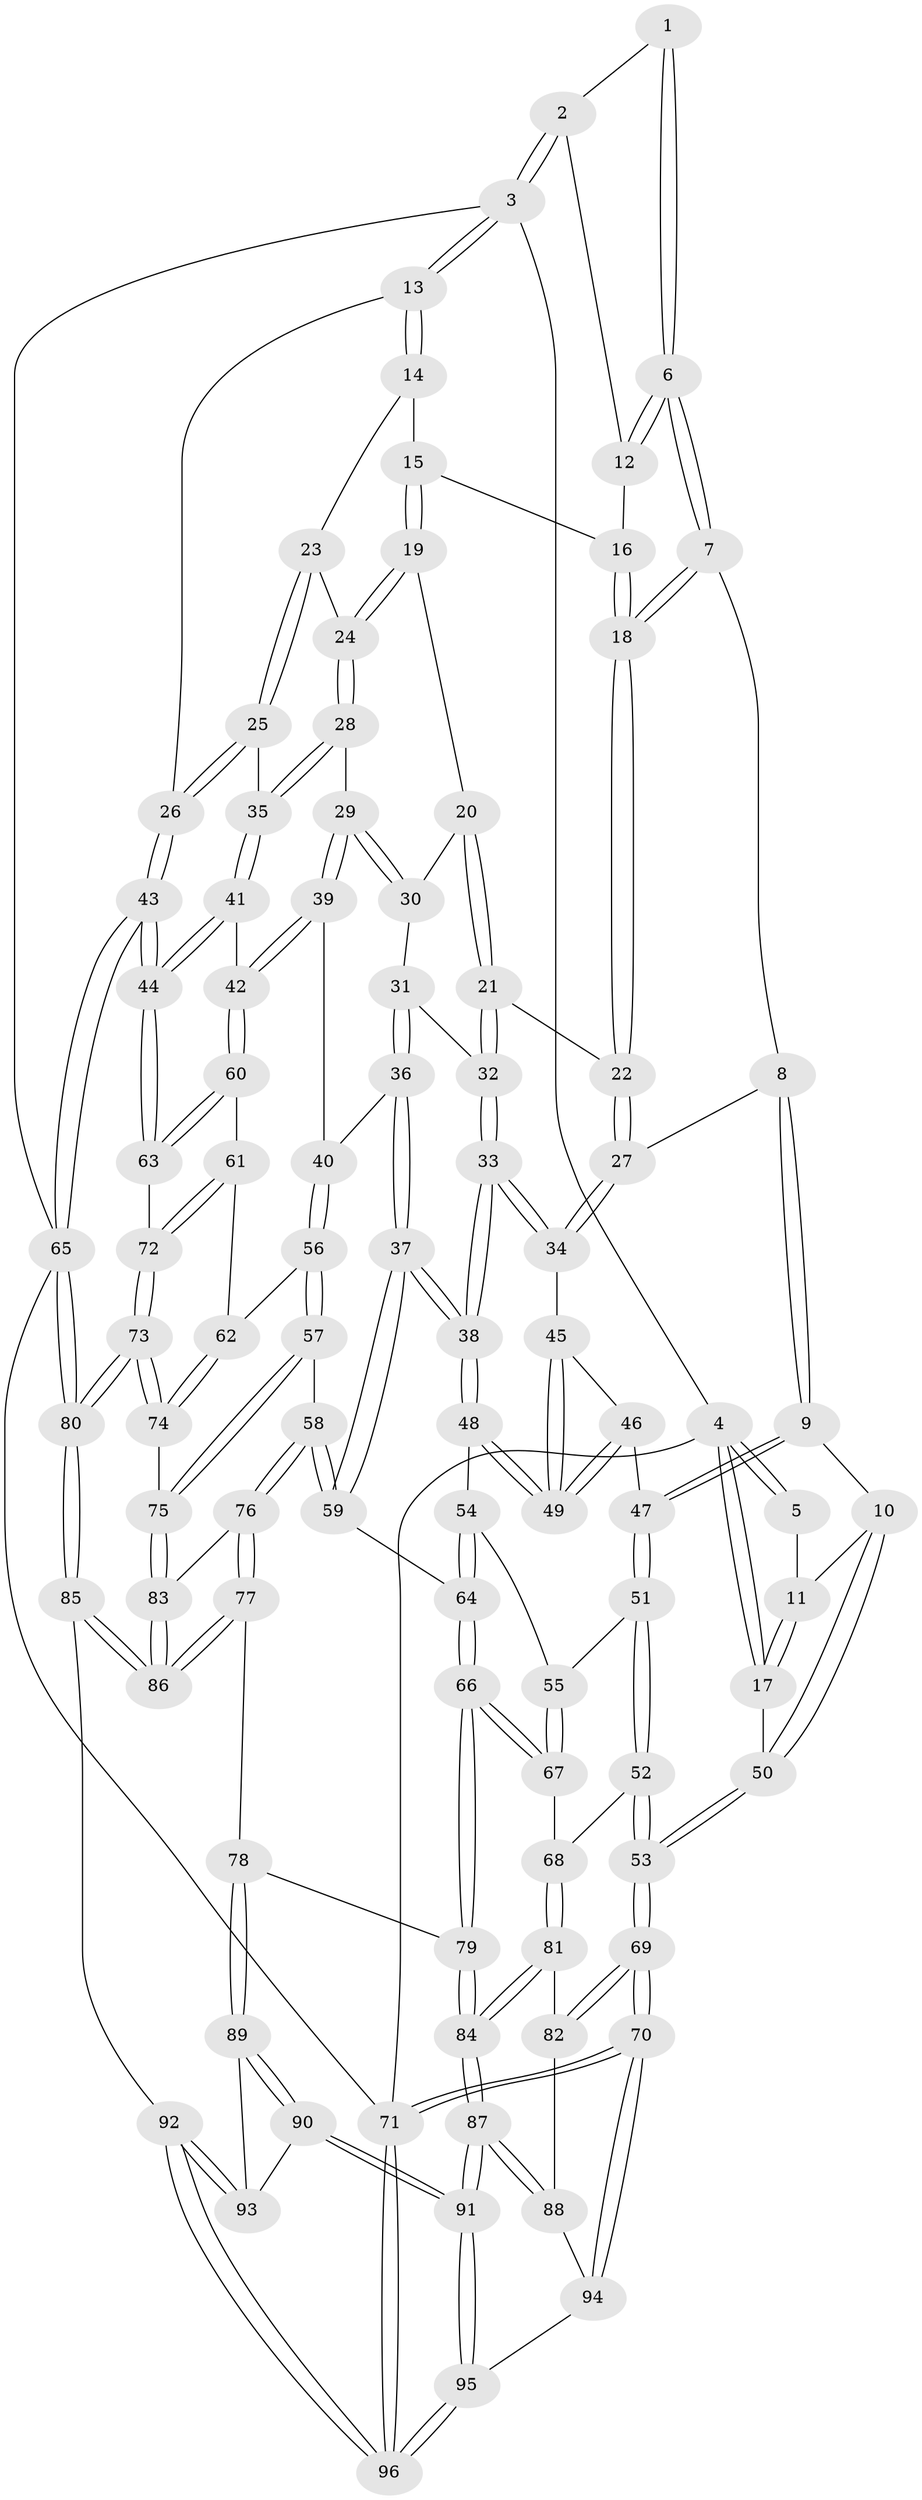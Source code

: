 // coarse degree distribution, {3: 0.18518518518518517, 5: 0.3333333333333333, 6: 0.12962962962962962, 4: 0.35185185185185186}
// Generated by graph-tools (version 1.1) at 2025/42/03/06/25 10:42:27]
// undirected, 96 vertices, 237 edges
graph export_dot {
graph [start="1"]
  node [color=gray90,style=filled];
  1 [pos="+0.37037691990012567+0"];
  2 [pos="+0.8588498833047645+0"];
  3 [pos="+1+0"];
  4 [pos="+0+0"];
  5 [pos="+0.23274611283763055+0"];
  6 [pos="+0.41896691166442174+0.008077619347673497"];
  7 [pos="+0.43012733291194255+0.08781009635082032"];
  8 [pos="+0.3722433763331327+0.17325877493445377"];
  9 [pos="+0.1740052924160376+0.290025474588308"];
  10 [pos="+0.16628812197900755+0.28835524984509103"];
  11 [pos="+0.16276278203904307+0.10934737221298413"];
  12 [pos="+0.7422236479543085+0.06342026626604383"];
  13 [pos="+1+0"];
  14 [pos="+0.8484458678112865+0.1837178113966776"];
  15 [pos="+0.7447687875875089+0.10175056299121443"];
  16 [pos="+0.7391170873900889+0.09376119074821497"];
  17 [pos="+0+0.105467230865404"];
  18 [pos="+0.5679693886894825+0.19023671533315412"];
  19 [pos="+0.7278382868660134+0.23804482167513827"];
  20 [pos="+0.6488740155656609+0.2675850428564055"];
  21 [pos="+0.5940058998098029+0.25955252807956025"];
  22 [pos="+0.5858613142434823+0.2493174797000137"];
  23 [pos="+0.8484644325257438+0.19271383084286758"];
  24 [pos="+0.817736216372822+0.28772366596207694"];
  25 [pos="+1+0.30865922675995444"];
  26 [pos="+1+0.2840419975857484"];
  27 [pos="+0.4298560822088866+0.3574637928043151"];
  28 [pos="+0.8203767017817624+0.3109964390202535"];
  29 [pos="+0.7780539887794633+0.3500054474811223"];
  30 [pos="+0.7174092852367833+0.32163286852801687"];
  31 [pos="+0.6534674976731213+0.3745297643104902"];
  32 [pos="+0.5981099123862825+0.32693235910291646"];
  33 [pos="+0.503645922541656+0.5059022056896414"];
  34 [pos="+0.4270440644683851+0.3699526616634739"];
  35 [pos="+0.9112083304513121+0.34920264139477036"];
  36 [pos="+0.6929831822132659+0.4281640126577638"];
  37 [pos="+0.5108933179833667+0.5285575161912538"];
  38 [pos="+0.504886629039755+0.5158054065889873"];
  39 [pos="+0.7554014046162947+0.41657142752483206"];
  40 [pos="+0.7115292891615868+0.43032968841273533"];
  41 [pos="+0.9001037214816833+0.42336893636886697"];
  42 [pos="+0.8222340646086683+0.4891785720866359"];
  43 [pos="+1+0.5951010375995707"];
  44 [pos="+1+0.5847423745944967"];
  45 [pos="+0.40099442837040433+0.37202975781763187"];
  46 [pos="+0.21756772260287754+0.33571340229999636"];
  47 [pos="+0.2019606011572247+0.32330171484059117"];
  48 [pos="+0.29968808370400857+0.47769814278432393"];
  49 [pos="+0.2981959453337679+0.471724399728392"];
  50 [pos="+0+0.35690963181247704"];
  51 [pos="+0.19304890710302844+0.5304755744300449"];
  52 [pos="+0.07208082459126233+0.6027157901862967"];
  53 [pos="+0+0.5643264487962859"];
  54 [pos="+0.28016101372221863+0.5135024841602045"];
  55 [pos="+0.27311226842923897+0.524853312483779"];
  56 [pos="+0.699335844882784+0.6093472552796388"];
  57 [pos="+0.6933109274751302+0.6127428257878895"];
  58 [pos="+0.6135886370387162+0.6403042870301698"];
  59 [pos="+0.5157906473657681+0.5709362896850949"];
  60 [pos="+0.8224345695381858+0.4907990186302858"];
  61 [pos="+0.789252836101465+0.5803561284680081"];
  62 [pos="+0.7652201522633544+0.5939614947378208"];
  63 [pos="+1+0.5862466652112267"];
  64 [pos="+0.4779108000026871+0.5993905214795098"];
  65 [pos="+1+1"];
  66 [pos="+0.3509240357391016+0.7000711734183541"];
  67 [pos="+0.33335115903281637+0.6904415499059393"];
  68 [pos="+0.17154681441768566+0.6743607174742573"];
  69 [pos="+0+0.6981446007610014"];
  70 [pos="+0+1"];
  71 [pos="+0+1"];
  72 [pos="+0.9086091758719297+0.6341274112848032"];
  73 [pos="+0.8444103712602944+0.7546602775288561"];
  74 [pos="+0.8439335510358813+0.7543416864313369"];
  75 [pos="+0.7982609897115365+0.7405108321099154"];
  76 [pos="+0.6148282894917145+0.6500638007122833"];
  77 [pos="+0.4895054814358456+0.8155635948581192"];
  78 [pos="+0.44393164443588007+0.8341955933252959"];
  79 [pos="+0.3588516037128055+0.7742276382114618"];
  80 [pos="+1+1"];
  81 [pos="+0.15706332897034447+0.7885718390379143"];
  82 [pos="+0.11373058424009576+0.8480349169169108"];
  83 [pos="+0.6530063722154861+0.7528918633330761"];
  84 [pos="+0.3086585987577335+0.8326078806715392"];
  85 [pos="+0.7956855793918755+1"];
  86 [pos="+0.6572319951678187+0.8333460528508916"];
  87 [pos="+0.23777139855780352+0.9792128383071733"];
  88 [pos="+0.13177837383226865+0.8953083339552782"];
  89 [pos="+0.4618210511562565+0.8848149794511301"];
  90 [pos="+0.2721342215083196+0.9901247164903335"];
  91 [pos="+0.24228901996425772+1"];
  92 [pos="+0.6680901515453617+1"];
  93 [pos="+0.48271492169070135+0.9257825058705078"];
  94 [pos="+0.04422409527810048+0.9422069507294216"];
  95 [pos="+0.24695274809466577+1"];
  96 [pos="+0.25195171856700693+1"];
  1 -- 2;
  1 -- 6;
  1 -- 6;
  2 -- 3;
  2 -- 3;
  2 -- 12;
  3 -- 4;
  3 -- 13;
  3 -- 13;
  3 -- 65;
  4 -- 5;
  4 -- 5;
  4 -- 17;
  4 -- 17;
  4 -- 71;
  5 -- 11;
  6 -- 7;
  6 -- 7;
  6 -- 12;
  6 -- 12;
  7 -- 8;
  7 -- 18;
  7 -- 18;
  8 -- 9;
  8 -- 9;
  8 -- 27;
  9 -- 10;
  9 -- 47;
  9 -- 47;
  10 -- 11;
  10 -- 50;
  10 -- 50;
  11 -- 17;
  11 -- 17;
  12 -- 16;
  13 -- 14;
  13 -- 14;
  13 -- 26;
  14 -- 15;
  14 -- 23;
  15 -- 16;
  15 -- 19;
  15 -- 19;
  16 -- 18;
  16 -- 18;
  17 -- 50;
  18 -- 22;
  18 -- 22;
  19 -- 20;
  19 -- 24;
  19 -- 24;
  20 -- 21;
  20 -- 21;
  20 -- 30;
  21 -- 22;
  21 -- 32;
  21 -- 32;
  22 -- 27;
  22 -- 27;
  23 -- 24;
  23 -- 25;
  23 -- 25;
  24 -- 28;
  24 -- 28;
  25 -- 26;
  25 -- 26;
  25 -- 35;
  26 -- 43;
  26 -- 43;
  27 -- 34;
  27 -- 34;
  28 -- 29;
  28 -- 35;
  28 -- 35;
  29 -- 30;
  29 -- 30;
  29 -- 39;
  29 -- 39;
  30 -- 31;
  31 -- 32;
  31 -- 36;
  31 -- 36;
  32 -- 33;
  32 -- 33;
  33 -- 34;
  33 -- 34;
  33 -- 38;
  33 -- 38;
  34 -- 45;
  35 -- 41;
  35 -- 41;
  36 -- 37;
  36 -- 37;
  36 -- 40;
  37 -- 38;
  37 -- 38;
  37 -- 59;
  37 -- 59;
  38 -- 48;
  38 -- 48;
  39 -- 40;
  39 -- 42;
  39 -- 42;
  40 -- 56;
  40 -- 56;
  41 -- 42;
  41 -- 44;
  41 -- 44;
  42 -- 60;
  42 -- 60;
  43 -- 44;
  43 -- 44;
  43 -- 65;
  43 -- 65;
  44 -- 63;
  44 -- 63;
  45 -- 46;
  45 -- 49;
  45 -- 49;
  46 -- 47;
  46 -- 49;
  46 -- 49;
  47 -- 51;
  47 -- 51;
  48 -- 49;
  48 -- 49;
  48 -- 54;
  50 -- 53;
  50 -- 53;
  51 -- 52;
  51 -- 52;
  51 -- 55;
  52 -- 53;
  52 -- 53;
  52 -- 68;
  53 -- 69;
  53 -- 69;
  54 -- 55;
  54 -- 64;
  54 -- 64;
  55 -- 67;
  55 -- 67;
  56 -- 57;
  56 -- 57;
  56 -- 62;
  57 -- 58;
  57 -- 75;
  57 -- 75;
  58 -- 59;
  58 -- 59;
  58 -- 76;
  58 -- 76;
  59 -- 64;
  60 -- 61;
  60 -- 63;
  60 -- 63;
  61 -- 62;
  61 -- 72;
  61 -- 72;
  62 -- 74;
  62 -- 74;
  63 -- 72;
  64 -- 66;
  64 -- 66;
  65 -- 80;
  65 -- 80;
  65 -- 71;
  66 -- 67;
  66 -- 67;
  66 -- 79;
  66 -- 79;
  67 -- 68;
  68 -- 81;
  68 -- 81;
  69 -- 70;
  69 -- 70;
  69 -- 82;
  69 -- 82;
  70 -- 71;
  70 -- 71;
  70 -- 94;
  70 -- 94;
  71 -- 96;
  71 -- 96;
  72 -- 73;
  72 -- 73;
  73 -- 74;
  73 -- 74;
  73 -- 80;
  73 -- 80;
  74 -- 75;
  75 -- 83;
  75 -- 83;
  76 -- 77;
  76 -- 77;
  76 -- 83;
  77 -- 78;
  77 -- 86;
  77 -- 86;
  78 -- 79;
  78 -- 89;
  78 -- 89;
  79 -- 84;
  79 -- 84;
  80 -- 85;
  80 -- 85;
  81 -- 82;
  81 -- 84;
  81 -- 84;
  82 -- 88;
  83 -- 86;
  83 -- 86;
  84 -- 87;
  84 -- 87;
  85 -- 86;
  85 -- 86;
  85 -- 92;
  87 -- 88;
  87 -- 88;
  87 -- 91;
  87 -- 91;
  88 -- 94;
  89 -- 90;
  89 -- 90;
  89 -- 93;
  90 -- 91;
  90 -- 91;
  90 -- 93;
  91 -- 95;
  91 -- 95;
  92 -- 93;
  92 -- 93;
  92 -- 96;
  92 -- 96;
  94 -- 95;
  95 -- 96;
  95 -- 96;
}
